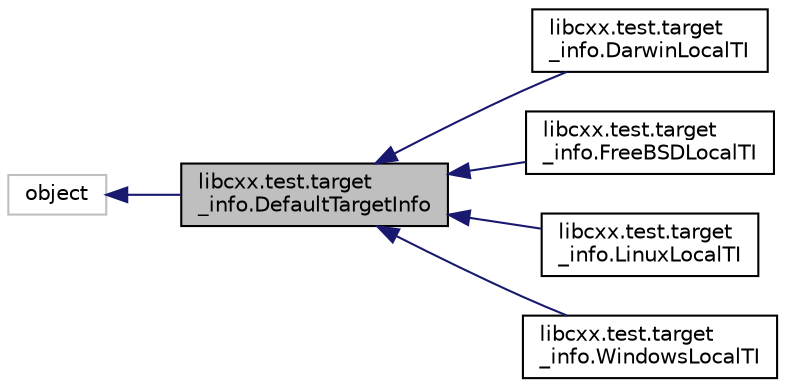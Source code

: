 digraph "libcxx.test.target_info.DefaultTargetInfo"
{
  edge [fontname="Helvetica",fontsize="10",labelfontname="Helvetica",labelfontsize="10"];
  node [fontname="Helvetica",fontsize="10",shape=record];
  rankdir="LR";
  Node0 [label="libcxx.test.target\l_info.DefaultTargetInfo",height=0.2,width=0.4,color="black", fillcolor="grey75", style="filled", fontcolor="black"];
  Node1 -> Node0 [dir="back",color="midnightblue",fontsize="10",style="solid"];
  Node1 [label="object",height=0.2,width=0.4,color="grey75", fillcolor="white", style="filled"];
  Node0 -> Node2 [dir="back",color="midnightblue",fontsize="10",style="solid"];
  Node2 [label="libcxx.test.target\l_info.DarwinLocalTI",height=0.2,width=0.4,color="black", fillcolor="white", style="filled",URL="$classlibcxx_1_1test_1_1target__info_1_1_darwin_local_t_i.html"];
  Node0 -> Node3 [dir="back",color="midnightblue",fontsize="10",style="solid"];
  Node3 [label="libcxx.test.target\l_info.FreeBSDLocalTI",height=0.2,width=0.4,color="black", fillcolor="white", style="filled",URL="$classlibcxx_1_1test_1_1target__info_1_1_free_b_s_d_local_t_i.html"];
  Node0 -> Node4 [dir="back",color="midnightblue",fontsize="10",style="solid"];
  Node4 [label="libcxx.test.target\l_info.LinuxLocalTI",height=0.2,width=0.4,color="black", fillcolor="white", style="filled",URL="$classlibcxx_1_1test_1_1target__info_1_1_linux_local_t_i.html"];
  Node0 -> Node5 [dir="back",color="midnightblue",fontsize="10",style="solid"];
  Node5 [label="libcxx.test.target\l_info.WindowsLocalTI",height=0.2,width=0.4,color="black", fillcolor="white", style="filled",URL="$classlibcxx_1_1test_1_1target__info_1_1_windows_local_t_i.html"];
}
